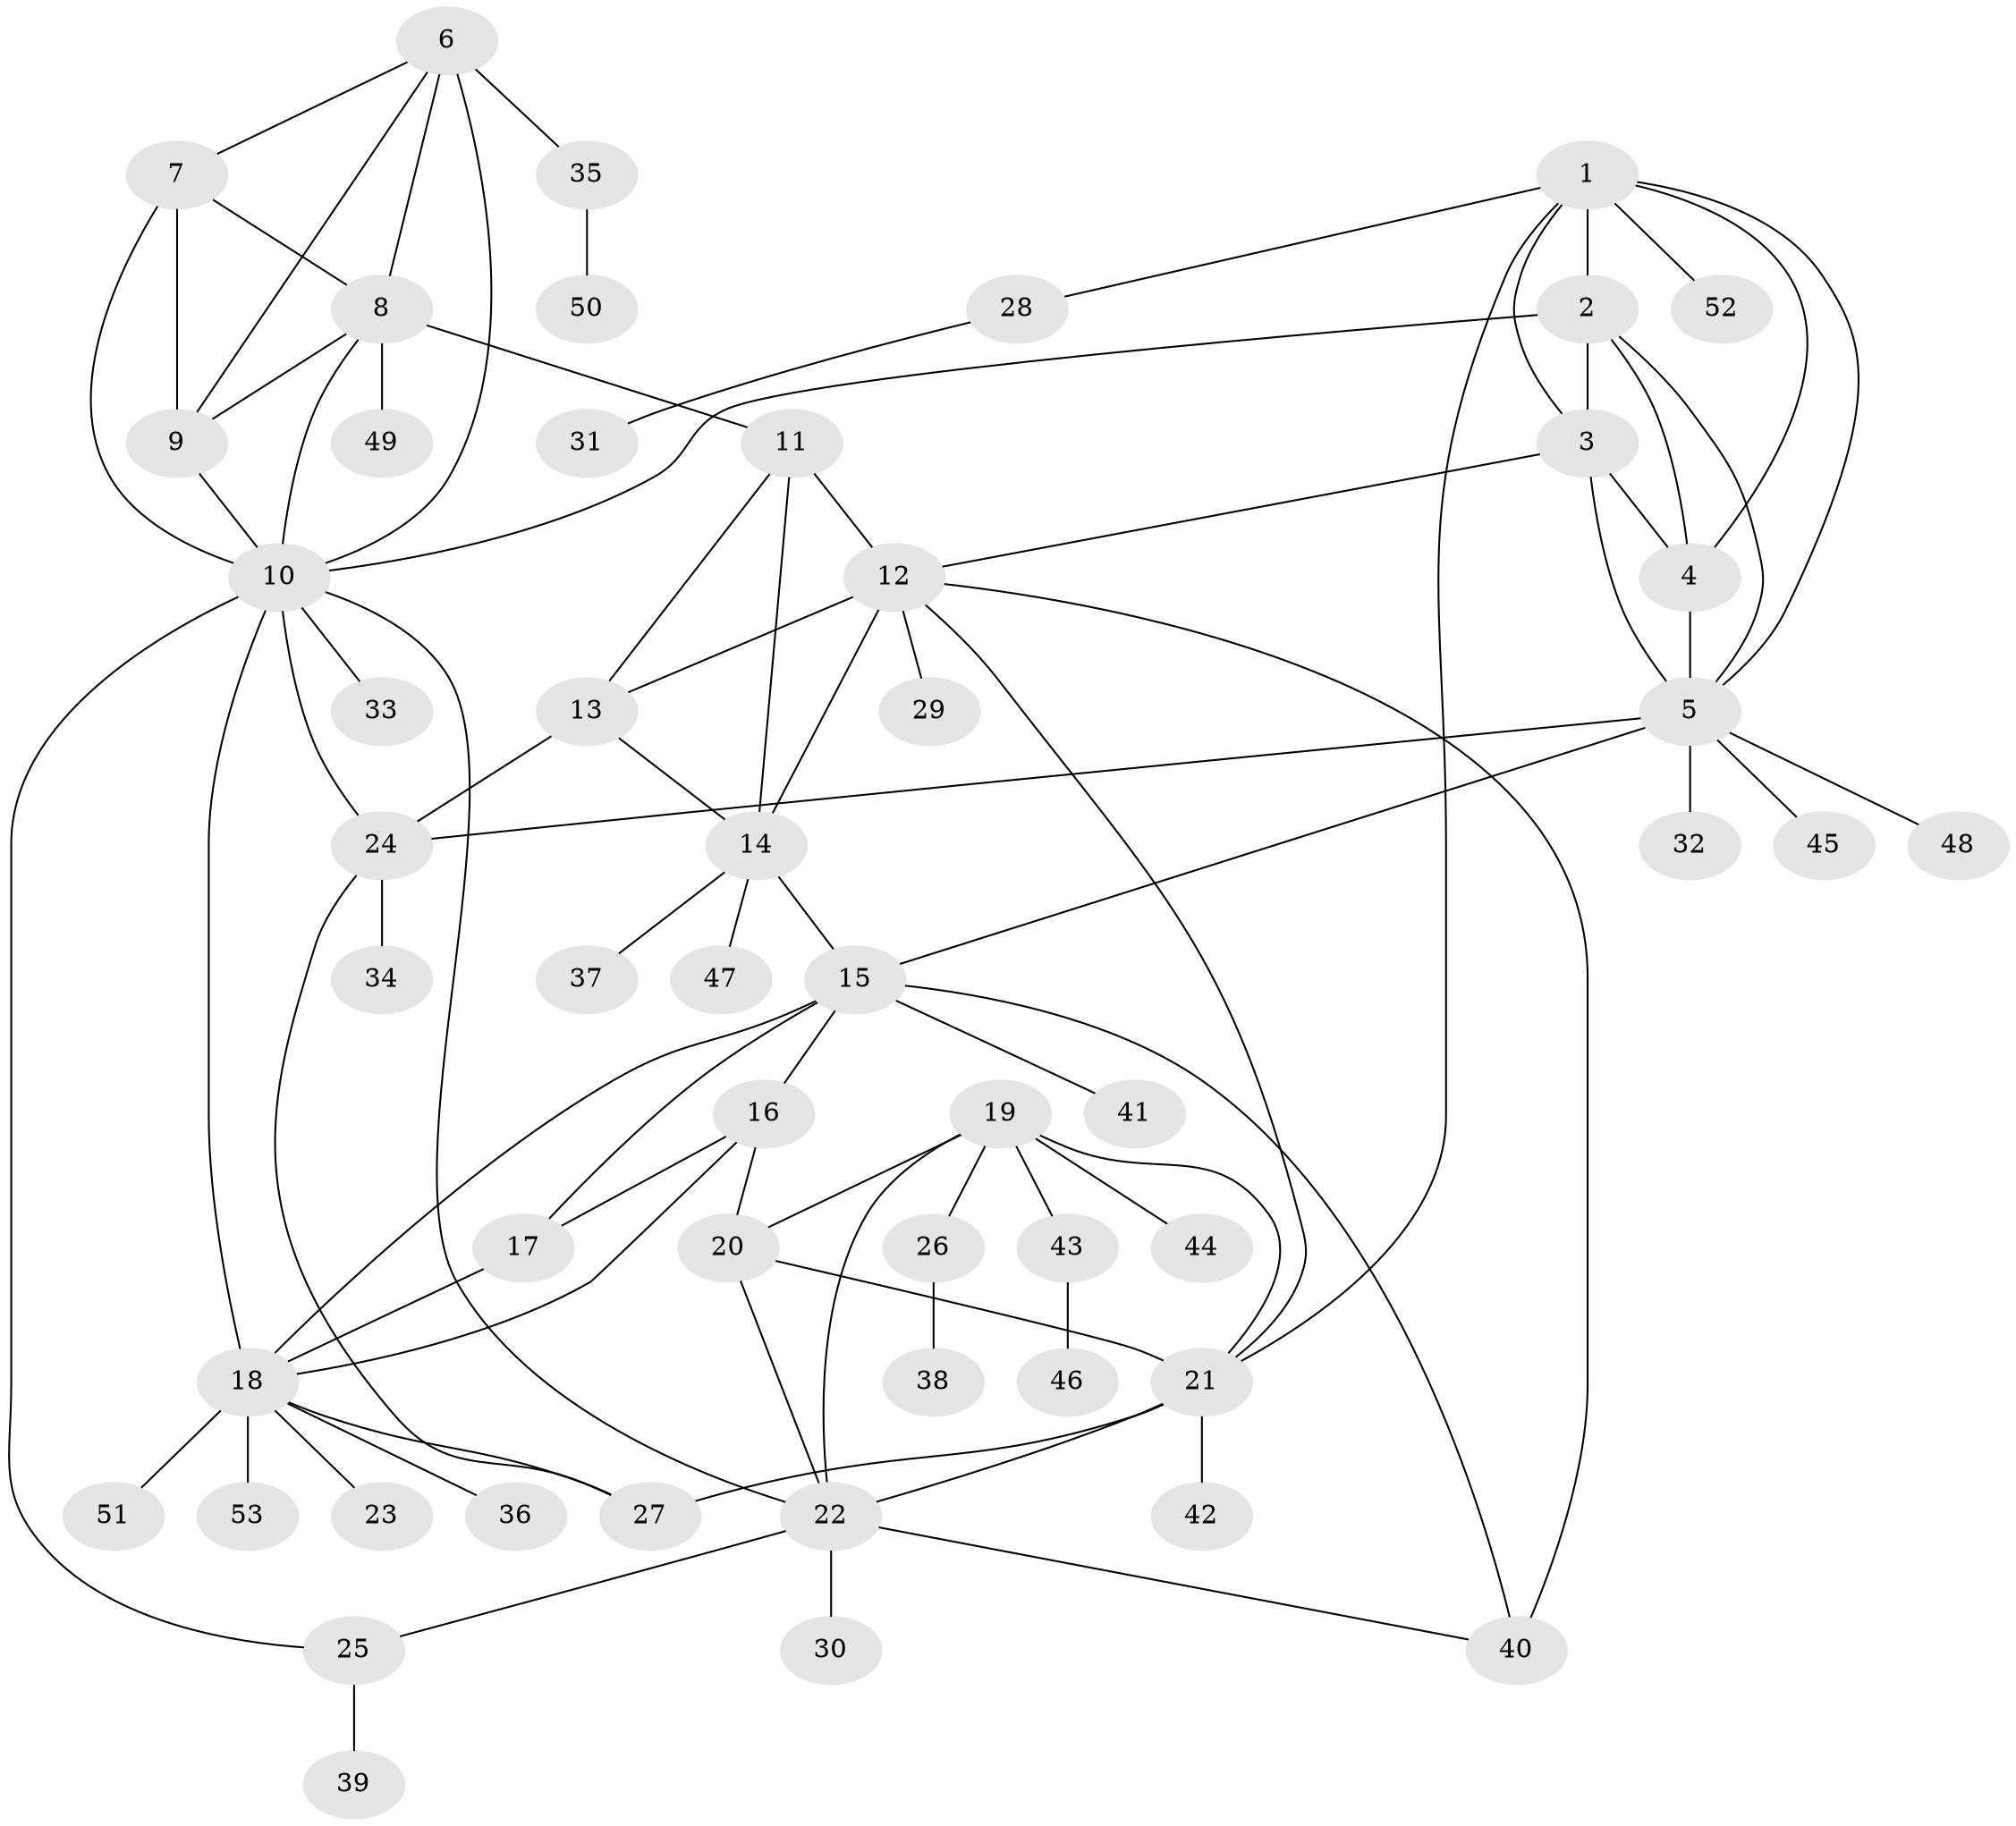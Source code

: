 // original degree distribution, {8: 0.04854368932038835, 5: 0.04854368932038835, 12: 0.019417475728155338, 7: 0.04854368932038835, 4: 0.02912621359223301, 11: 0.019417475728155338, 9: 0.019417475728155338, 6: 0.019417475728155338, 1: 0.5631067961165048, 3: 0.05825242718446602, 2: 0.1262135922330097}
// Generated by graph-tools (version 1.1) at 2025/37/03/09/25 02:37:10]
// undirected, 53 vertices, 86 edges
graph export_dot {
graph [start="1"]
  node [color=gray90,style=filled];
  1;
  2;
  3;
  4;
  5;
  6;
  7;
  8;
  9;
  10;
  11;
  12;
  13;
  14;
  15;
  16;
  17;
  18;
  19;
  20;
  21;
  22;
  23;
  24;
  25;
  26;
  27;
  28;
  29;
  30;
  31;
  32;
  33;
  34;
  35;
  36;
  37;
  38;
  39;
  40;
  41;
  42;
  43;
  44;
  45;
  46;
  47;
  48;
  49;
  50;
  51;
  52;
  53;
  1 -- 2 [weight=1.0];
  1 -- 3 [weight=1.0];
  1 -- 4 [weight=1.0];
  1 -- 5 [weight=1.0];
  1 -- 21 [weight=1.0];
  1 -- 28 [weight=1.0];
  1 -- 52 [weight=1.0];
  2 -- 3 [weight=3.0];
  2 -- 4 [weight=1.0];
  2 -- 5 [weight=1.0];
  2 -- 10 [weight=1.0];
  3 -- 4 [weight=1.0];
  3 -- 5 [weight=1.0];
  3 -- 12 [weight=1.0];
  4 -- 5 [weight=1.0];
  5 -- 15 [weight=1.0];
  5 -- 24 [weight=1.0];
  5 -- 32 [weight=3.0];
  5 -- 45 [weight=1.0];
  5 -- 48 [weight=1.0];
  6 -- 7 [weight=1.0];
  6 -- 8 [weight=1.0];
  6 -- 9 [weight=1.0];
  6 -- 10 [weight=1.0];
  6 -- 35 [weight=2.0];
  7 -- 8 [weight=1.0];
  7 -- 9 [weight=3.0];
  7 -- 10 [weight=1.0];
  8 -- 9 [weight=1.0];
  8 -- 10 [weight=1.0];
  8 -- 11 [weight=1.0];
  8 -- 49 [weight=1.0];
  9 -- 10 [weight=1.0];
  10 -- 18 [weight=1.0];
  10 -- 22 [weight=1.0];
  10 -- 24 [weight=1.0];
  10 -- 25 [weight=1.0];
  10 -- 33 [weight=1.0];
  11 -- 12 [weight=2.0];
  11 -- 13 [weight=2.0];
  11 -- 14 [weight=2.0];
  12 -- 13 [weight=1.0];
  12 -- 14 [weight=1.0];
  12 -- 21 [weight=1.0];
  12 -- 29 [weight=1.0];
  12 -- 40 [weight=1.0];
  13 -- 14 [weight=1.0];
  13 -- 24 [weight=7.0];
  14 -- 15 [weight=1.0];
  14 -- 37 [weight=1.0];
  14 -- 47 [weight=1.0];
  15 -- 16 [weight=3.0];
  15 -- 17 [weight=2.0];
  15 -- 18 [weight=2.0];
  15 -- 40 [weight=1.0];
  15 -- 41 [weight=1.0];
  16 -- 17 [weight=1.0];
  16 -- 18 [weight=1.0];
  16 -- 20 [weight=1.0];
  17 -- 18 [weight=1.0];
  18 -- 23 [weight=1.0];
  18 -- 27 [weight=1.0];
  18 -- 36 [weight=1.0];
  18 -- 51 [weight=1.0];
  18 -- 53 [weight=1.0];
  19 -- 20 [weight=1.0];
  19 -- 21 [weight=2.0];
  19 -- 22 [weight=1.0];
  19 -- 26 [weight=1.0];
  19 -- 43 [weight=1.0];
  19 -- 44 [weight=1.0];
  20 -- 21 [weight=4.0];
  20 -- 22 [weight=1.0];
  21 -- 22 [weight=2.0];
  21 -- 27 [weight=1.0];
  21 -- 42 [weight=1.0];
  22 -- 25 [weight=1.0];
  22 -- 30 [weight=1.0];
  22 -- 40 [weight=1.0];
  24 -- 27 [weight=1.0];
  24 -- 34 [weight=1.0];
  25 -- 39 [weight=1.0];
  26 -- 38 [weight=1.0];
  28 -- 31 [weight=1.0];
  35 -- 50 [weight=1.0];
  43 -- 46 [weight=1.0];
}
